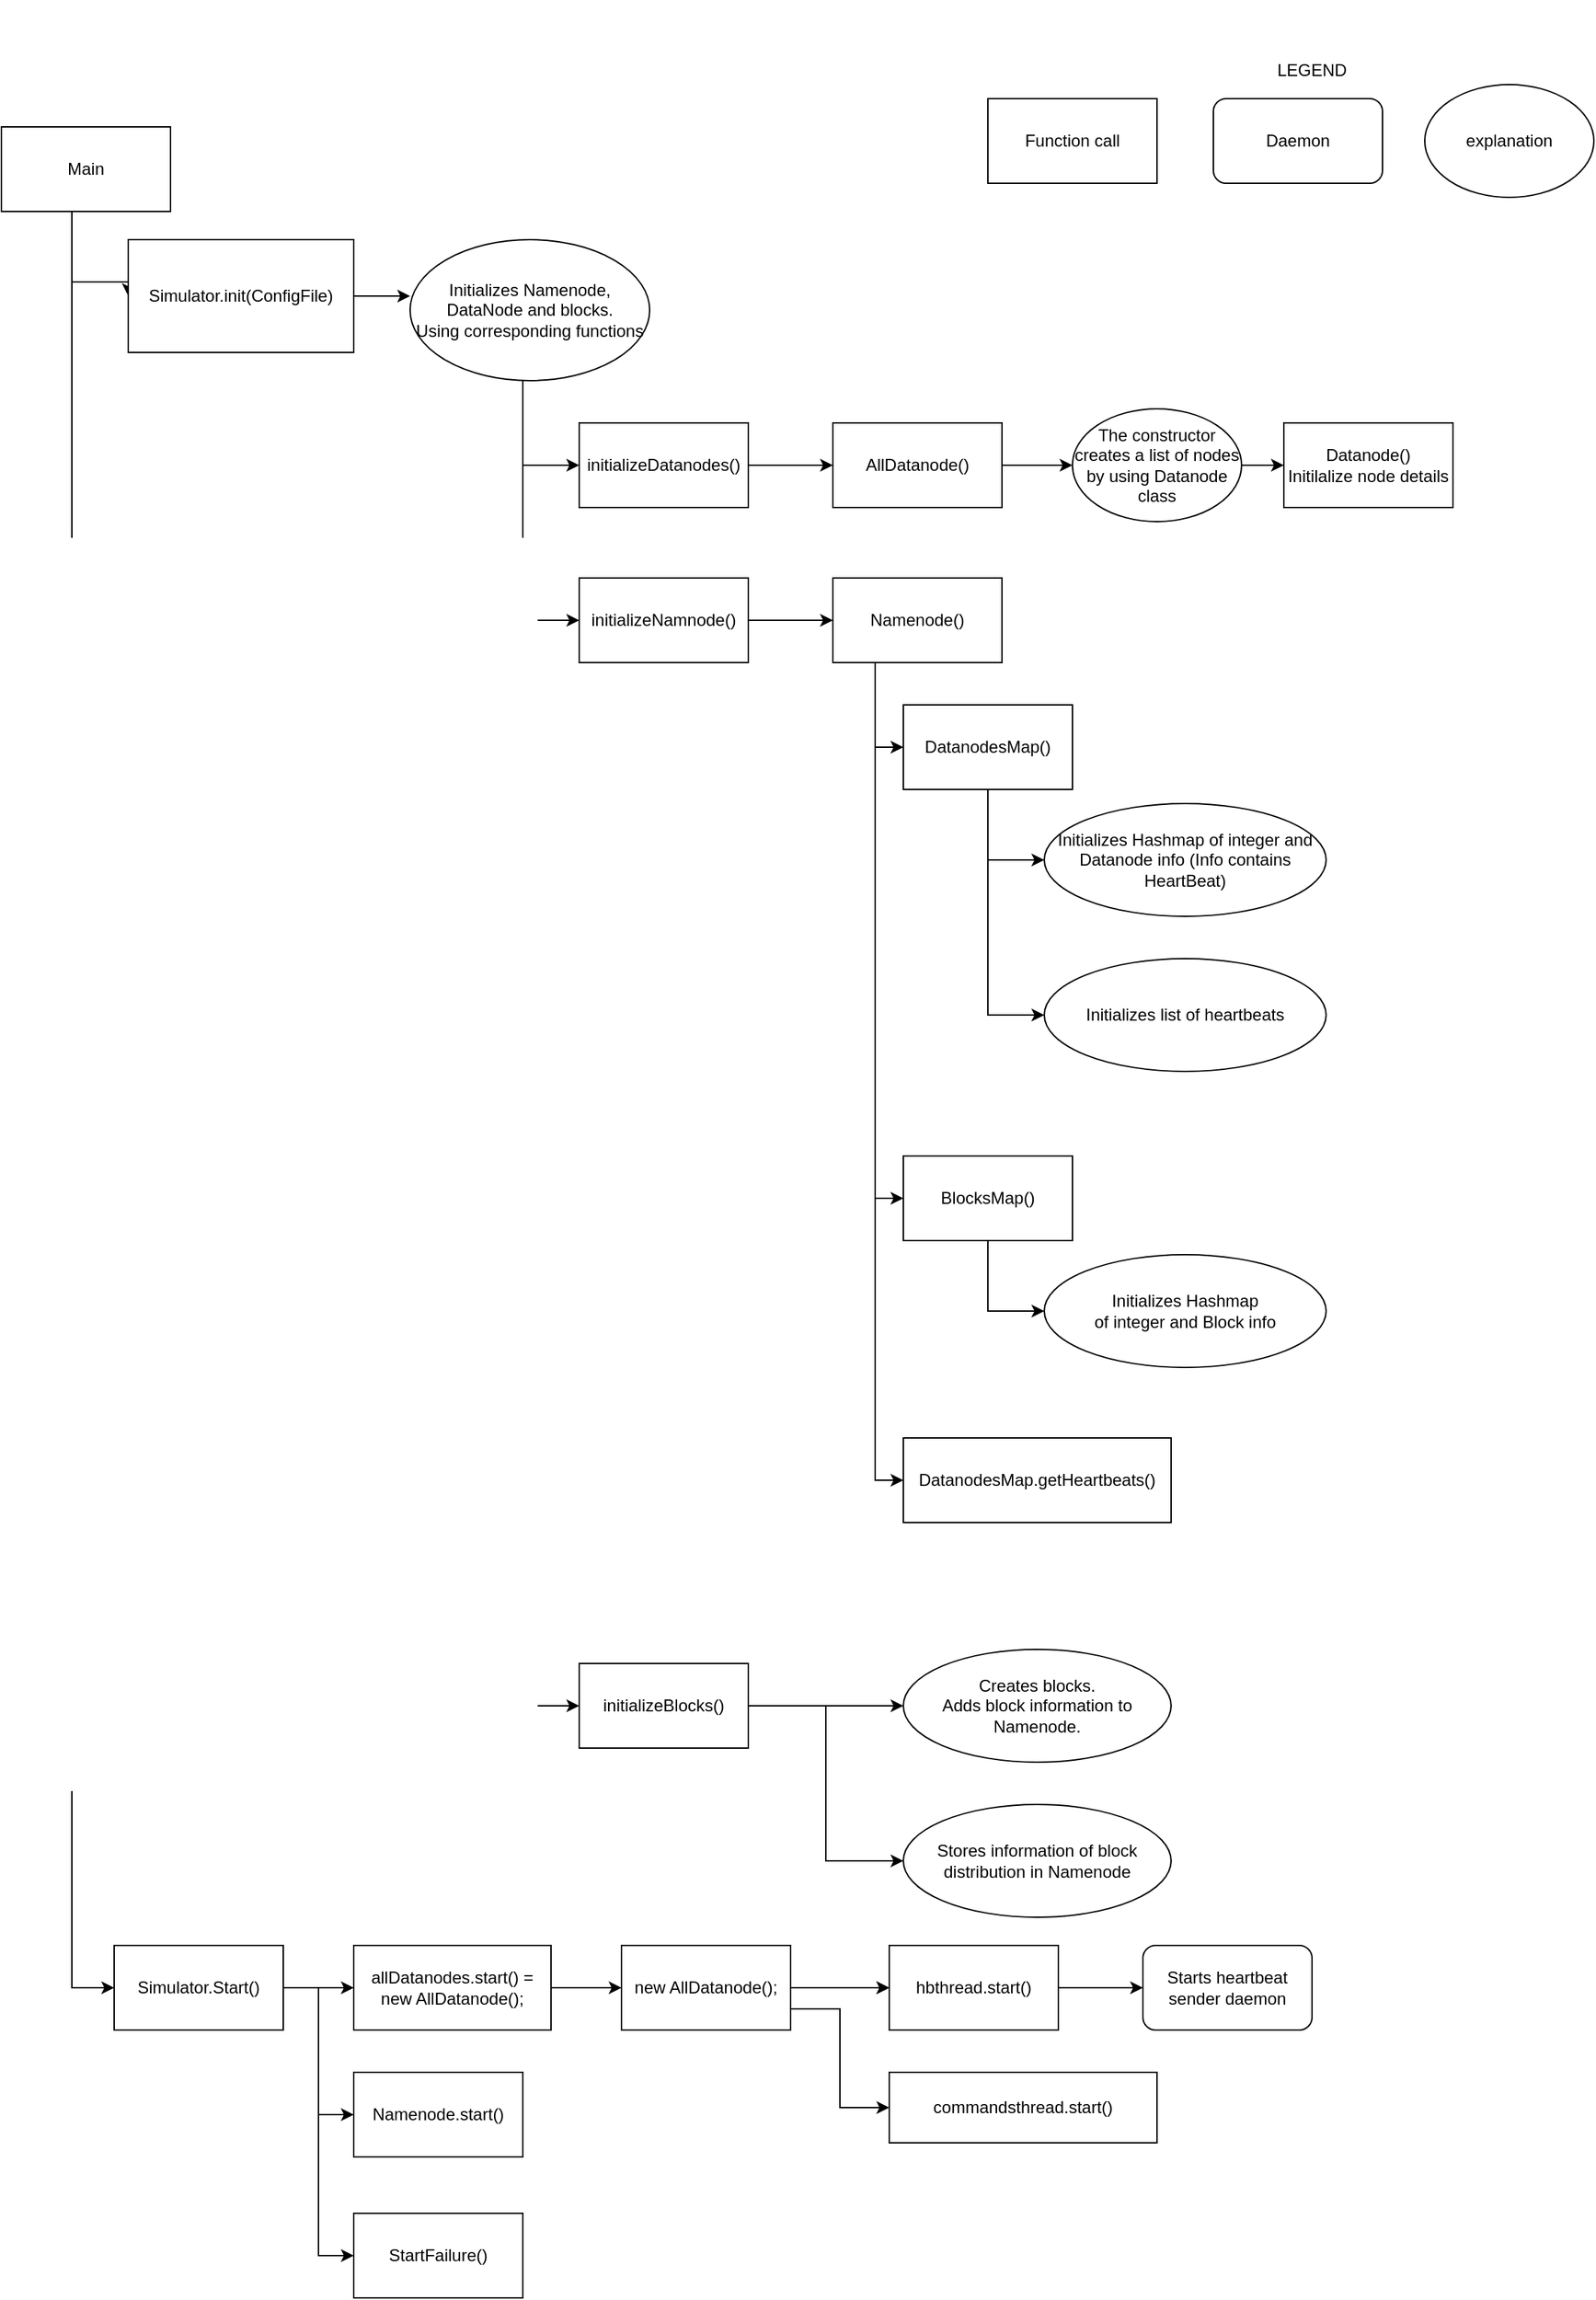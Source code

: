 <mxfile version="12.7.8" type="device"><diagram id="zA8VsBheuBRrl_neqVgZ" name="Page-1"><mxGraphModel dx="1185" dy="1793" grid="1" gridSize="10" guides="1" tooltips="1" connect="1" arrows="1" fold="1" page="1" pageScale="1" pageWidth="850" pageHeight="1100" math="0" shadow="0"><root><mxCell id="0"/><mxCell id="1" parent="0"/><mxCell id="JU47VE_lCFR2i_xXfKO_-4" style="edgeStyle=orthogonalEdgeStyle;rounded=0;orthogonalLoop=1;jettySize=auto;html=1;" parent="1" source="JU47VE_lCFR2i_xXfKO_-1" target="JU47VE_lCFR2i_xXfKO_-2" edge="1"><mxGeometry relative="1" as="geometry"><Array as="points"><mxPoint x="80" y="1370"/></Array></mxGeometry></mxCell><mxCell id="JU47VE_lCFR2i_xXfKO_-15" style="edgeStyle=orthogonalEdgeStyle;rounded=0;orthogonalLoop=1;jettySize=auto;html=1;entryX=0;entryY=0.5;entryDx=0;entryDy=0;" parent="1" source="JU47VE_lCFR2i_xXfKO_-1" target="JU47VE_lCFR2i_xXfKO_-13" edge="1"><mxGeometry relative="1" as="geometry"><Array as="points"><mxPoint x="80" y="160"/></Array></mxGeometry></mxCell><mxCell id="JU47VE_lCFR2i_xXfKO_-1" value="Main" style="rounded=0;whiteSpace=wrap;html=1;" parent="1" vertex="1"><mxGeometry x="30" y="50" width="120" height="60" as="geometry"/></mxCell><mxCell id="JU47VE_lCFR2i_xXfKO_-6" style="edgeStyle=orthogonalEdgeStyle;rounded=0;orthogonalLoop=1;jettySize=auto;html=1;" parent="1" source="JU47VE_lCFR2i_xXfKO_-2" target="JU47VE_lCFR2i_xXfKO_-5" edge="1"><mxGeometry relative="1" as="geometry"/></mxCell><mxCell id="JU47VE_lCFR2i_xXfKO_-9" style="edgeStyle=orthogonalEdgeStyle;rounded=0;orthogonalLoop=1;jettySize=auto;html=1;entryX=0;entryY=0.5;entryDx=0;entryDy=0;" parent="1" source="JU47VE_lCFR2i_xXfKO_-2" target="JU47VE_lCFR2i_xXfKO_-8" edge="1"><mxGeometry relative="1" as="geometry"><mxPoint x="250" y="1570" as="targetPoint"/><Array as="points"><mxPoint x="255" y="1370"/><mxPoint x="255" y="1560"/></Array></mxGeometry></mxCell><mxCell id="JU47VE_lCFR2i_xXfKO_-10" style="edgeStyle=orthogonalEdgeStyle;rounded=0;orthogonalLoop=1;jettySize=auto;html=1;entryX=0;entryY=0.5;entryDx=0;entryDy=0;" parent="1" source="JU47VE_lCFR2i_xXfKO_-2" target="JU47VE_lCFR2i_xXfKO_-7" edge="1"><mxGeometry relative="1" as="geometry"/></mxCell><mxCell id="JU47VE_lCFR2i_xXfKO_-2" value="Simulator.Start()" style="rounded=0;whiteSpace=wrap;html=1;" parent="1" vertex="1"><mxGeometry x="110" y="1340" width="120" height="60" as="geometry"/></mxCell><mxCell id="JU47VE_lCFR2i_xXfKO_-12" style="edgeStyle=orthogonalEdgeStyle;rounded=0;orthogonalLoop=1;jettySize=auto;html=1;entryX=0;entryY=0.5;entryDx=0;entryDy=0;" parent="1" source="JU47VE_lCFR2i_xXfKO_-5" target="JU47VE_lCFR2i_xXfKO_-11" edge="1"><mxGeometry relative="1" as="geometry"/></mxCell><mxCell id="JU47VE_lCFR2i_xXfKO_-5" value="allDatanodes.start() = new AllDatanode();" style="rounded=0;whiteSpace=wrap;html=1;" parent="1" vertex="1"><mxGeometry x="280" y="1340" width="140" height="60" as="geometry"/></mxCell><mxCell id="JU47VE_lCFR2i_xXfKO_-7" value="Namenode.start()" style="rounded=0;whiteSpace=wrap;html=1;" parent="1" vertex="1"><mxGeometry x="280" y="1430" width="120" height="60" as="geometry"/></mxCell><mxCell id="JU47VE_lCFR2i_xXfKO_-8" value="StartFailure()" style="rounded=0;whiteSpace=wrap;html=1;" parent="1" vertex="1"><mxGeometry x="280" y="1530" width="120" height="60" as="geometry"/></mxCell><mxCell id="rZpP8SGYZrVl_NE0W-DY-2" style="edgeStyle=orthogonalEdgeStyle;rounded=0;orthogonalLoop=1;jettySize=auto;html=1;exitX=1;exitY=0.5;exitDx=0;exitDy=0;" edge="1" parent="1" source="JU47VE_lCFR2i_xXfKO_-11" target="rZpP8SGYZrVl_NE0W-DY-1"><mxGeometry relative="1" as="geometry"/></mxCell><mxCell id="rZpP8SGYZrVl_NE0W-DY-4" value="" style="edgeStyle=orthogonalEdgeStyle;rounded=0;orthogonalLoop=1;jettySize=auto;html=1;" edge="1" parent="1" source="JU47VE_lCFR2i_xXfKO_-11" target="rZpP8SGYZrVl_NE0W-DY-1"><mxGeometry relative="1" as="geometry"/></mxCell><mxCell id="rZpP8SGYZrVl_NE0W-DY-5" style="edgeStyle=orthogonalEdgeStyle;rounded=0;orthogonalLoop=1;jettySize=auto;html=1;exitX=1;exitY=0.75;exitDx=0;exitDy=0;entryX=0;entryY=0.5;entryDx=0;entryDy=0;" edge="1" parent="1" source="JU47VE_lCFR2i_xXfKO_-11" target="rZpP8SGYZrVl_NE0W-DY-3"><mxGeometry relative="1" as="geometry"/></mxCell><mxCell id="JU47VE_lCFR2i_xXfKO_-11" value="new AllDatanode();" style="rounded=0;whiteSpace=wrap;html=1;" parent="1" vertex="1"><mxGeometry x="470" y="1340" width="120" height="60" as="geometry"/></mxCell><mxCell id="JU47VE_lCFR2i_xXfKO_-18" style="edgeStyle=orthogonalEdgeStyle;rounded=0;orthogonalLoop=1;jettySize=auto;html=1;entryX=0;entryY=0.5;entryDx=0;entryDy=0;" parent="1" source="JU47VE_lCFR2i_xXfKO_-13" edge="1"><mxGeometry relative="1" as="geometry"><mxPoint x="320" y="170" as="targetPoint"/></mxGeometry></mxCell><mxCell id="JU47VE_lCFR2i_xXfKO_-13" value="&lt;div&gt;Simulator.init(ConfigFile)&lt;/div&gt;" style="rounded=0;whiteSpace=wrap;html=1;" parent="1" vertex="1"><mxGeometry x="120" y="130" width="160" height="80" as="geometry"/></mxCell><mxCell id="JU47VE_lCFR2i_xXfKO_-29" style="edgeStyle=orthogonalEdgeStyle;rounded=0;orthogonalLoop=1;jettySize=auto;html=1;entryX=0;entryY=0.5;entryDx=0;entryDy=0;" parent="1" target="JU47VE_lCFR2i_xXfKO_-20" edge="1"><mxGeometry relative="1" as="geometry"><mxPoint x="340" y="210" as="sourcePoint"/><Array as="points"><mxPoint x="400" y="210"/><mxPoint x="400" y="290"/><mxPoint x="440" y="290"/></Array></mxGeometry></mxCell><mxCell id="JU47VE_lCFR2i_xXfKO_-30" style="edgeStyle=orthogonalEdgeStyle;rounded=0;orthogonalLoop=1;jettySize=auto;html=1;entryX=0;entryY=0.5;entryDx=0;entryDy=0;" parent="1" target="JU47VE_lCFR2i_xXfKO_-21" edge="1"><mxGeometry relative="1" as="geometry"><mxPoint x="340" y="210" as="sourcePoint"/><Array as="points"><mxPoint x="400" y="210"/><mxPoint x="400" y="400"/><mxPoint x="440" y="400"/></Array></mxGeometry></mxCell><mxCell id="JU47VE_lCFR2i_xXfKO_-31" style="edgeStyle=orthogonalEdgeStyle;rounded=0;orthogonalLoop=1;jettySize=auto;html=1;entryX=0;entryY=0.5;entryDx=0;entryDy=0;" parent="1" target="JU47VE_lCFR2i_xXfKO_-22" edge="1"><mxGeometry relative="1" as="geometry"><mxPoint x="340" y="210" as="sourcePoint"/><Array as="points"><mxPoint x="400" y="210"/><mxPoint x="400" y="1170"/></Array></mxGeometry></mxCell><mxCell id="JU47VE_lCFR2i_xXfKO_-24" style="edgeStyle=orthogonalEdgeStyle;rounded=0;orthogonalLoop=1;jettySize=auto;html=1;" parent="1" source="JU47VE_lCFR2i_xXfKO_-20" edge="1"><mxGeometry relative="1" as="geometry"><mxPoint x="620" y="290" as="targetPoint"/></mxGeometry></mxCell><mxCell id="JU47VE_lCFR2i_xXfKO_-20" value="initializeDatanodes()" style="rounded=0;whiteSpace=wrap;html=1;" parent="1" vertex="1"><mxGeometry x="440" y="260" width="120" height="60" as="geometry"/></mxCell><mxCell id="JU47VE_lCFR2i_xXfKO_-42" style="edgeStyle=orthogonalEdgeStyle;rounded=0;orthogonalLoop=1;jettySize=auto;html=1;entryX=0;entryY=0.5;entryDx=0;entryDy=0;" parent="1" source="JU47VE_lCFR2i_xXfKO_-21" target="JU47VE_lCFR2i_xXfKO_-41" edge="1"><mxGeometry relative="1" as="geometry"/></mxCell><mxCell id="JU47VE_lCFR2i_xXfKO_-21" value="initializeNamnode()" style="rounded=0;whiteSpace=wrap;html=1;" parent="1" vertex="1"><mxGeometry x="440" y="370" width="120" height="60" as="geometry"/></mxCell><mxCell id="JU47VE_lCFR2i_xXfKO_-58" style="edgeStyle=orthogonalEdgeStyle;rounded=0;orthogonalLoop=1;jettySize=auto;html=1;entryX=0;entryY=0.5;entryDx=0;entryDy=0;" parent="1" source="JU47VE_lCFR2i_xXfKO_-22" target="JU47VE_lCFR2i_xXfKO_-57" edge="1"><mxGeometry relative="1" as="geometry"/></mxCell><mxCell id="JU47VE_lCFR2i_xXfKO_-60" style="edgeStyle=orthogonalEdgeStyle;rounded=0;orthogonalLoop=1;jettySize=auto;html=1;entryX=0;entryY=0.5;entryDx=0;entryDy=0;" parent="1" source="JU47VE_lCFR2i_xXfKO_-22" target="JU47VE_lCFR2i_xXfKO_-59" edge="1"><mxGeometry relative="1" as="geometry"/></mxCell><mxCell id="JU47VE_lCFR2i_xXfKO_-22" value="initializeBlocks()" style="rounded=0;whiteSpace=wrap;html=1;" parent="1" vertex="1"><mxGeometry x="440" y="1140" width="120" height="60" as="geometry"/></mxCell><mxCell id="JU47VE_lCFR2i_xXfKO_-35" value="&lt;div&gt;Initializes Namenode, DataNode and blocks.&lt;/div&gt;&lt;div&gt;Using corresponding functions&lt;/div&gt;" style="ellipse;whiteSpace=wrap;html=1;" parent="1" vertex="1"><mxGeometry x="320" y="130" width="170" height="100" as="geometry"/></mxCell><mxCell id="JU47VE_lCFR2i_xXfKO_-40" style="edgeStyle=orthogonalEdgeStyle;rounded=0;orthogonalLoop=1;jettySize=auto;html=1;entryX=0;entryY=0.5;entryDx=0;entryDy=0;" parent="1" source="JU47VE_lCFR2i_xXfKO_-36" target="JU47VE_lCFR2i_xXfKO_-39" edge="1"><mxGeometry relative="1" as="geometry"/></mxCell><mxCell id="JU47VE_lCFR2i_xXfKO_-36" value="The constructor creates a list of nodes by using Datanode class" style="ellipse;whiteSpace=wrap;html=1;" parent="1" vertex="1"><mxGeometry x="790" y="250" width="120" height="80" as="geometry"/></mxCell><mxCell id="JU47VE_lCFR2i_xXfKO_-38" style="edgeStyle=orthogonalEdgeStyle;rounded=0;orthogonalLoop=1;jettySize=auto;html=1;entryX=0;entryY=0.5;entryDx=0;entryDy=0;" parent="1" source="JU47VE_lCFR2i_xXfKO_-37" target="JU47VE_lCFR2i_xXfKO_-36" edge="1"><mxGeometry relative="1" as="geometry"/></mxCell><mxCell id="JU47VE_lCFR2i_xXfKO_-37" value="AllDatanode()" style="rounded=0;whiteSpace=wrap;html=1;" parent="1" vertex="1"><mxGeometry x="620" y="260" width="120" height="60" as="geometry"/></mxCell><mxCell id="JU47VE_lCFR2i_xXfKO_-39" value="&lt;div&gt;Datanode()&lt;/div&gt;&lt;div&gt;Initilalize node details&lt;/div&gt;" style="rounded=0;whiteSpace=wrap;html=1;" parent="1" vertex="1"><mxGeometry x="940" y="260" width="120" height="60" as="geometry"/></mxCell><mxCell id="JU47VE_lCFR2i_xXfKO_-45" style="edgeStyle=orthogonalEdgeStyle;rounded=0;orthogonalLoop=1;jettySize=auto;html=1;entryX=0;entryY=0.5;entryDx=0;entryDy=0;" parent="1" source="JU47VE_lCFR2i_xXfKO_-41" target="JU47VE_lCFR2i_xXfKO_-43" edge="1"><mxGeometry relative="1" as="geometry"><Array as="points"><mxPoint x="650" y="490"/></Array></mxGeometry></mxCell><mxCell id="JU47VE_lCFR2i_xXfKO_-46" style="edgeStyle=orthogonalEdgeStyle;rounded=0;orthogonalLoop=1;jettySize=auto;html=1;entryX=0;entryY=0.5;entryDx=0;entryDy=0;" parent="1" source="JU47VE_lCFR2i_xXfKO_-41" target="JU47VE_lCFR2i_xXfKO_-44" edge="1"><mxGeometry relative="1" as="geometry"><Array as="points"><mxPoint x="650" y="810"/></Array></mxGeometry></mxCell><mxCell id="JU47VE_lCFR2i_xXfKO_-56" style="edgeStyle=orthogonalEdgeStyle;rounded=0;orthogonalLoop=1;jettySize=auto;html=1;entryX=0;entryY=0.5;entryDx=0;entryDy=0;" parent="1" source="JU47VE_lCFR2i_xXfKO_-41" target="JU47VE_lCFR2i_xXfKO_-55" edge="1"><mxGeometry relative="1" as="geometry"><Array as="points"><mxPoint x="650" y="1010"/></Array></mxGeometry></mxCell><mxCell id="JU47VE_lCFR2i_xXfKO_-41" value="Namenode()" style="rounded=0;whiteSpace=wrap;html=1;" parent="1" vertex="1"><mxGeometry x="620" y="370" width="120" height="60" as="geometry"/></mxCell><mxCell id="JU47VE_lCFR2i_xXfKO_-48" style="edgeStyle=orthogonalEdgeStyle;rounded=0;orthogonalLoop=1;jettySize=auto;html=1;entryX=0;entryY=0.5;entryDx=0;entryDy=0;" parent="1" source="JU47VE_lCFR2i_xXfKO_-43" target="JU47VE_lCFR2i_xXfKO_-47" edge="1"><mxGeometry relative="1" as="geometry"/></mxCell><mxCell id="JU47VE_lCFR2i_xXfKO_-50" style="edgeStyle=orthogonalEdgeStyle;rounded=0;orthogonalLoop=1;jettySize=auto;html=1;entryX=0;entryY=0.5;entryDx=0;entryDy=0;" parent="1" source="JU47VE_lCFR2i_xXfKO_-43" target="JU47VE_lCFR2i_xXfKO_-49" edge="1"><mxGeometry relative="1" as="geometry"/></mxCell><mxCell id="JU47VE_lCFR2i_xXfKO_-43" value="DatanodesMap()" style="rounded=0;whiteSpace=wrap;html=1;" parent="1" vertex="1"><mxGeometry x="670" y="460" width="120" height="60" as="geometry"/></mxCell><mxCell id="JU47VE_lCFR2i_xXfKO_-54" style="edgeStyle=orthogonalEdgeStyle;rounded=0;orthogonalLoop=1;jettySize=auto;html=1;entryX=0;entryY=0.5;entryDx=0;entryDy=0;" parent="1" source="JU47VE_lCFR2i_xXfKO_-44" target="JU47VE_lCFR2i_xXfKO_-51" edge="1"><mxGeometry relative="1" as="geometry"/></mxCell><mxCell id="JU47VE_lCFR2i_xXfKO_-44" value="BlocksMap()" style="rounded=0;whiteSpace=wrap;html=1;" parent="1" vertex="1"><mxGeometry x="670" y="780" width="120" height="60" as="geometry"/></mxCell><mxCell id="JU47VE_lCFR2i_xXfKO_-47" value="Initializes Hashmap of integer and Datanode info (Info contains HeartBeat)" style="ellipse;whiteSpace=wrap;html=1;" parent="1" vertex="1"><mxGeometry x="770" y="530" width="200" height="80" as="geometry"/></mxCell><mxCell id="JU47VE_lCFR2i_xXfKO_-49" value="Initializes list of heartbeats" style="ellipse;whiteSpace=wrap;html=1;" parent="1" vertex="1"><mxGeometry x="770" y="640" width="200" height="80" as="geometry"/></mxCell><mxCell id="JU47VE_lCFR2i_xXfKO_-51" value="Initializes Hashmap &lt;br&gt;of integer and Block info" style="ellipse;whiteSpace=wrap;html=1;" parent="1" vertex="1"><mxGeometry x="770" y="850" width="200" height="80" as="geometry"/></mxCell><mxCell id="JU47VE_lCFR2i_xXfKO_-55" value="DatanodesMap.getHeartbeats()" style="rounded=0;whiteSpace=wrap;html=1;" parent="1" vertex="1"><mxGeometry x="670" y="980" width="190" height="60" as="geometry"/></mxCell><mxCell id="JU47VE_lCFR2i_xXfKO_-57" value="&lt;div&gt;Creates blocks.&lt;br&gt;&lt;/div&gt;&lt;div&gt;Adds block information to Namenode.&lt;/div&gt;" style="ellipse;whiteSpace=wrap;html=1;" parent="1" vertex="1"><mxGeometry x="670" y="1130" width="190" height="80" as="geometry"/></mxCell><mxCell id="JU47VE_lCFR2i_xXfKO_-59" value="Stores information of block distribution in Namenode" style="ellipse;whiteSpace=wrap;html=1;" parent="1" vertex="1"><mxGeometry x="670" y="1240" width="190" height="80" as="geometry"/></mxCell><mxCell id="rZpP8SGYZrVl_NE0W-DY-6" style="edgeStyle=orthogonalEdgeStyle;rounded=0;orthogonalLoop=1;jettySize=auto;html=1;" edge="1" parent="1" source="rZpP8SGYZrVl_NE0W-DY-1" target="rZpP8SGYZrVl_NE0W-DY-7"><mxGeometry relative="1" as="geometry"><mxPoint x="860" y="1370" as="targetPoint"/></mxGeometry></mxCell><mxCell id="rZpP8SGYZrVl_NE0W-DY-1" value="hbthread.start()" style="rounded=0;whiteSpace=wrap;html=1;" vertex="1" parent="1"><mxGeometry x="660" y="1340" width="120" height="60" as="geometry"/></mxCell><mxCell id="rZpP8SGYZrVl_NE0W-DY-3" value="commandsthread.start()" style="rounded=0;whiteSpace=wrap;html=1;" vertex="1" parent="1"><mxGeometry x="660" y="1430" width="190" height="50" as="geometry"/></mxCell><mxCell id="rZpP8SGYZrVl_NE0W-DY-7" value="Starts heartbeat sender daemon" style="rounded=1;whiteSpace=wrap;html=1;" vertex="1" parent="1"><mxGeometry x="840" y="1340" width="120" height="60" as="geometry"/></mxCell><mxCell id="rZpP8SGYZrVl_NE0W-DY-8" value="Function call" style="rounded=0;whiteSpace=wrap;html=1;" vertex="1" parent="1"><mxGeometry x="730" y="30" width="120" height="60" as="geometry"/></mxCell><mxCell id="rZpP8SGYZrVl_NE0W-DY-9" value="Daemon" style="rounded=1;whiteSpace=wrap;html=1;" vertex="1" parent="1"><mxGeometry x="890" y="30" width="120" height="60" as="geometry"/></mxCell><mxCell id="rZpP8SGYZrVl_NE0W-DY-12" value="explanation" style="ellipse;whiteSpace=wrap;html=1;" vertex="1" parent="1"><mxGeometry x="1040" y="20" width="120" height="80" as="geometry"/></mxCell><mxCell id="rZpP8SGYZrVl_NE0W-DY-13" value="LEGEND" style="text;html=1;strokeColor=none;fillColor=none;align=center;verticalAlign=middle;whiteSpace=wrap;rounded=0;" vertex="1" parent="1"><mxGeometry x="940" y="-40" width="40" height="100" as="geometry"/></mxCell></root></mxGraphModel></diagram></mxfile>